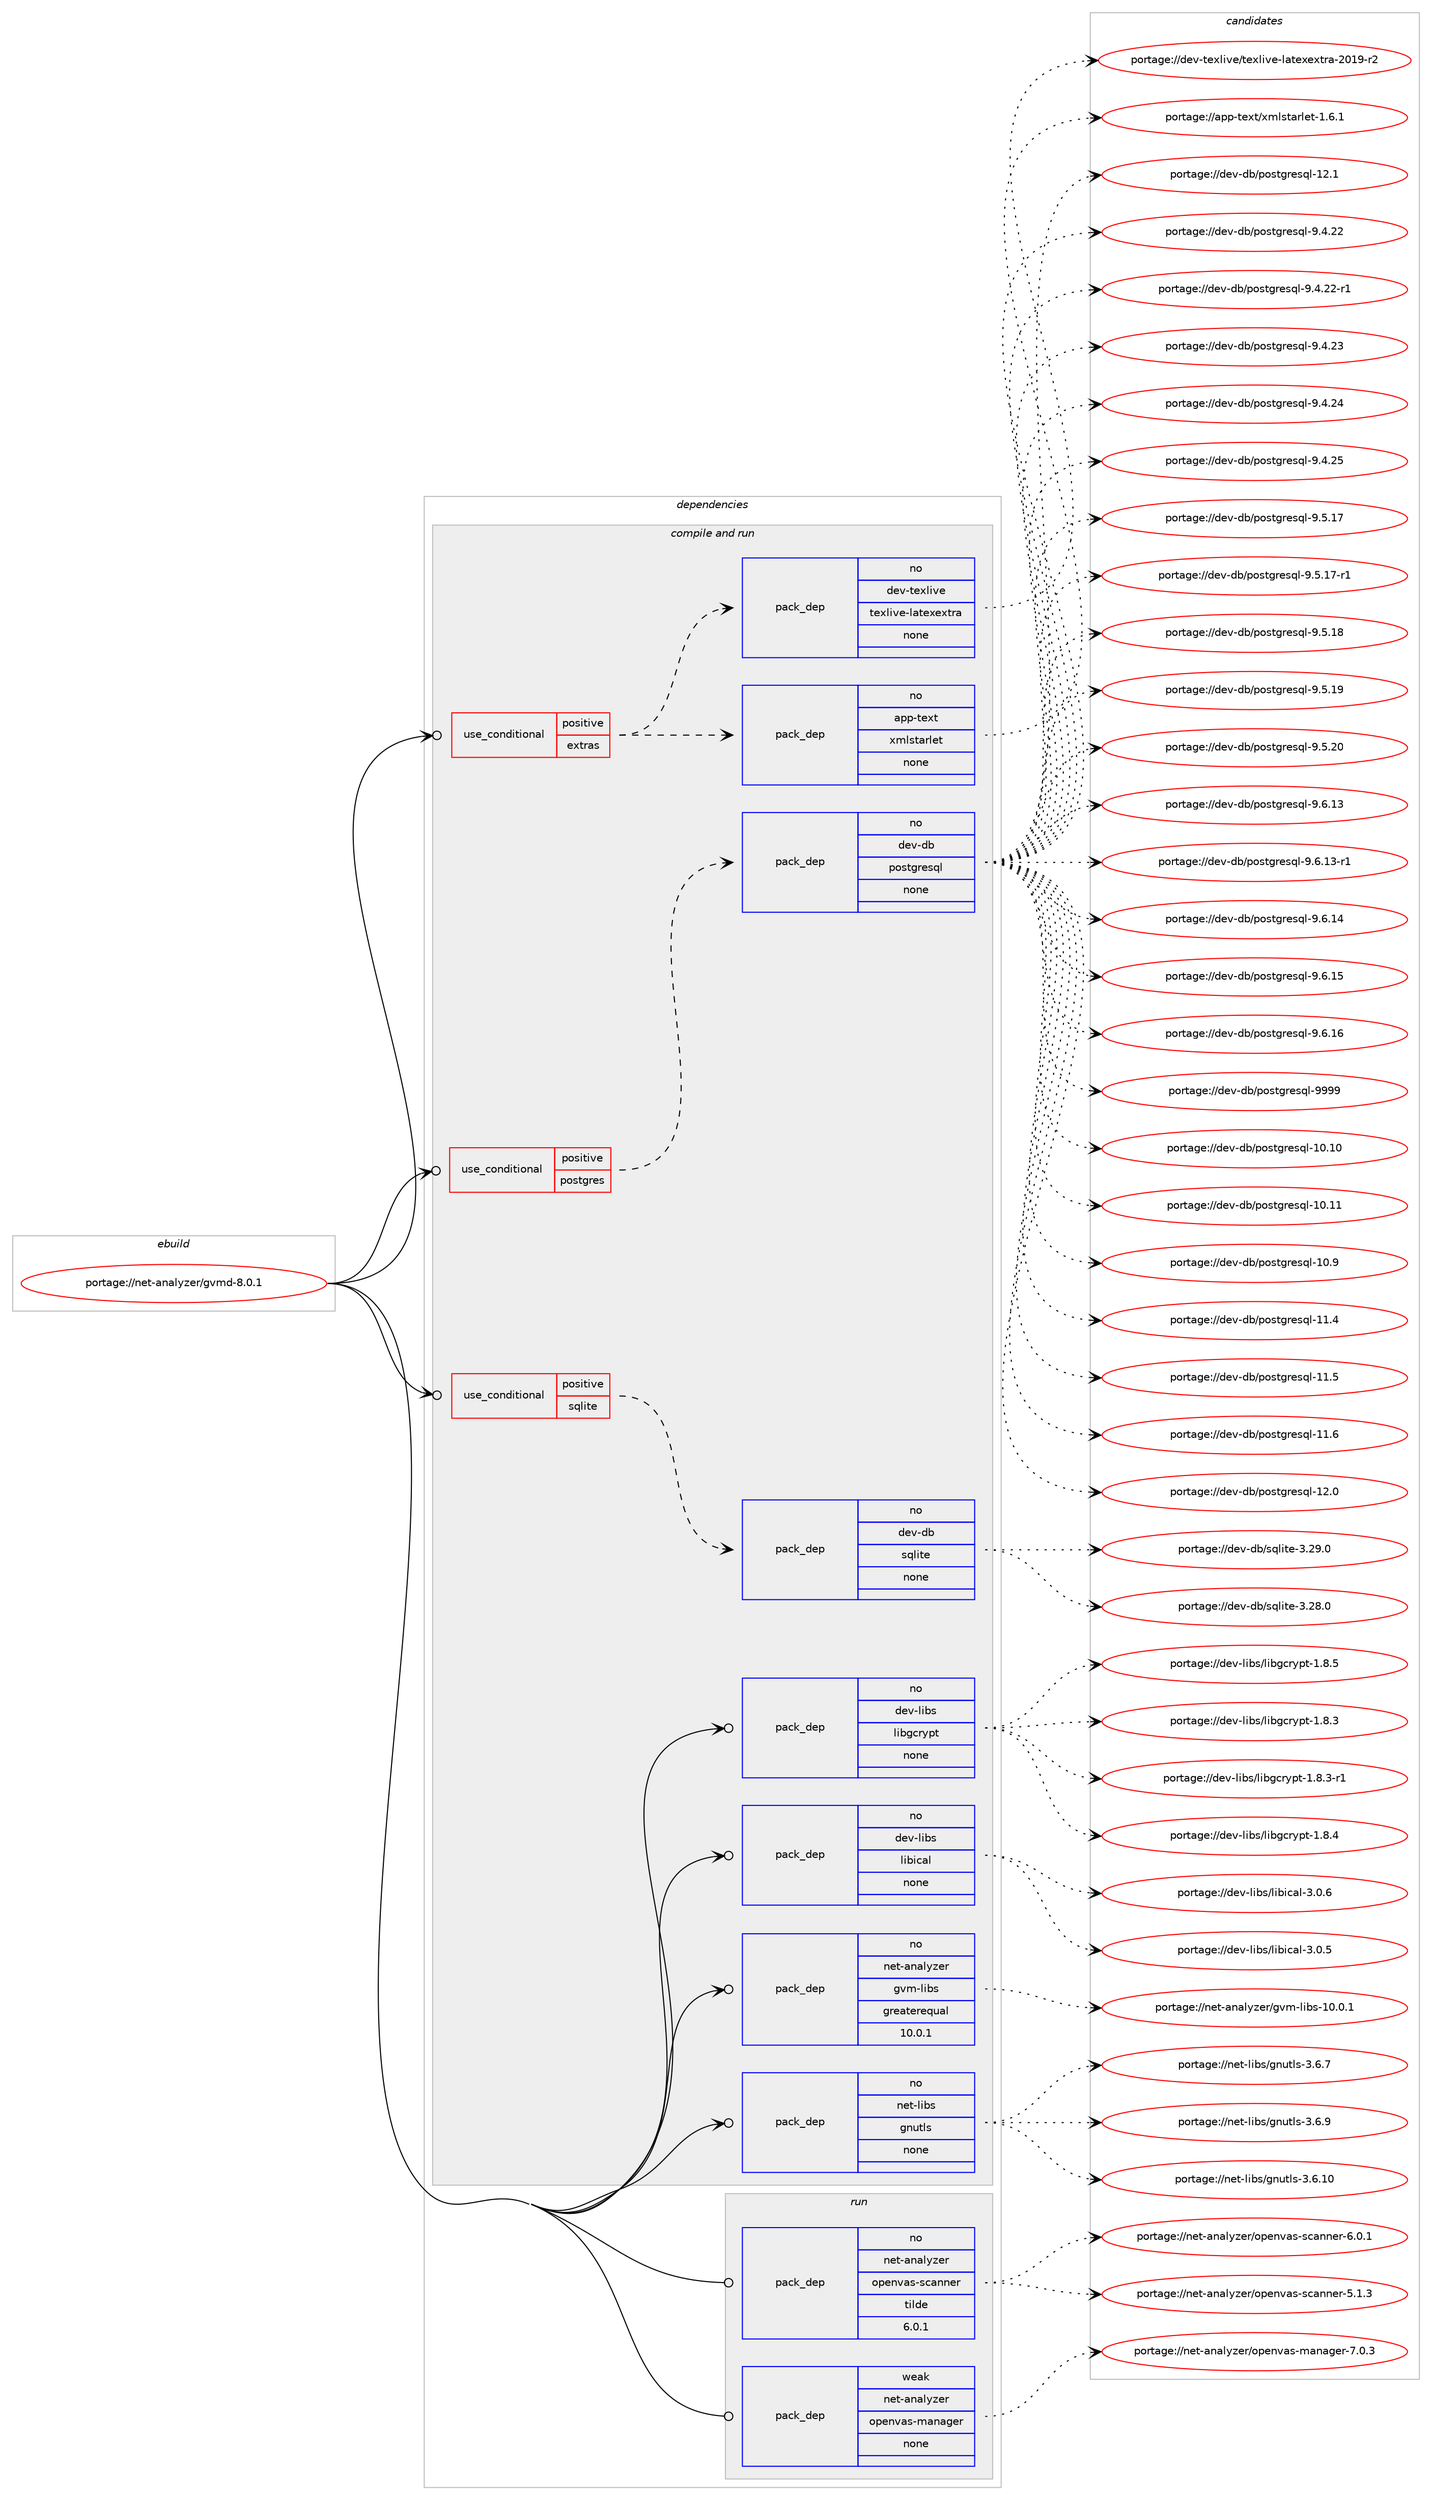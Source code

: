 digraph prolog {

# *************
# Graph options
# *************

newrank=true;
concentrate=true;
compound=true;
graph [rankdir=LR,fontname=Helvetica,fontsize=10,ranksep=1.5];#, ranksep=2.5, nodesep=0.2];
edge  [arrowhead=vee];
node  [fontname=Helvetica,fontsize=10];

# **********
# The ebuild
# **********

subgraph cluster_leftcol {
color=gray;
rank=same;
label=<<i>ebuild</i>>;
id [label="portage://net-analyzer/gvmd-8.0.1", color=red, width=4, href="../net-analyzer/gvmd-8.0.1.svg"];
}

# ****************
# The dependencies
# ****************

subgraph cluster_midcol {
color=gray;
label=<<i>dependencies</i>>;
subgraph cluster_compile {
fillcolor="#eeeeee";
style=filled;
label=<<i>compile</i>>;
}
subgraph cluster_compileandrun {
fillcolor="#eeeeee";
style=filled;
label=<<i>compile and run</i>>;
subgraph cond86132 {
dependency345281 [label=<<TABLE BORDER="0" CELLBORDER="1" CELLSPACING="0" CELLPADDING="4"><TR><TD ROWSPAN="3" CELLPADDING="10">use_conditional</TD></TR><TR><TD>positive</TD></TR><TR><TD>extras</TD></TR></TABLE>>, shape=none, color=red];
subgraph pack253491 {
dependency345282 [label=<<TABLE BORDER="0" CELLBORDER="1" CELLSPACING="0" CELLPADDING="4" WIDTH="220"><TR><TD ROWSPAN="6" CELLPADDING="30">pack_dep</TD></TR><TR><TD WIDTH="110">no</TD></TR><TR><TD>app-text</TD></TR><TR><TD>xmlstarlet</TD></TR><TR><TD>none</TD></TR><TR><TD></TD></TR></TABLE>>, shape=none, color=blue];
}
dependency345281:e -> dependency345282:w [weight=20,style="dashed",arrowhead="vee"];
subgraph pack253492 {
dependency345283 [label=<<TABLE BORDER="0" CELLBORDER="1" CELLSPACING="0" CELLPADDING="4" WIDTH="220"><TR><TD ROWSPAN="6" CELLPADDING="30">pack_dep</TD></TR><TR><TD WIDTH="110">no</TD></TR><TR><TD>dev-texlive</TD></TR><TR><TD>texlive-latexextra</TD></TR><TR><TD>none</TD></TR><TR><TD></TD></TR></TABLE>>, shape=none, color=blue];
}
dependency345281:e -> dependency345283:w [weight=20,style="dashed",arrowhead="vee"];
}
id:e -> dependency345281:w [weight=20,style="solid",arrowhead="odotvee"];
subgraph cond86133 {
dependency345284 [label=<<TABLE BORDER="0" CELLBORDER="1" CELLSPACING="0" CELLPADDING="4"><TR><TD ROWSPAN="3" CELLPADDING="10">use_conditional</TD></TR><TR><TD>positive</TD></TR><TR><TD>postgres</TD></TR></TABLE>>, shape=none, color=red];
subgraph pack253493 {
dependency345285 [label=<<TABLE BORDER="0" CELLBORDER="1" CELLSPACING="0" CELLPADDING="4" WIDTH="220"><TR><TD ROWSPAN="6" CELLPADDING="30">pack_dep</TD></TR><TR><TD WIDTH="110">no</TD></TR><TR><TD>dev-db</TD></TR><TR><TD>postgresql</TD></TR><TR><TD>none</TD></TR><TR><TD></TD></TR></TABLE>>, shape=none, color=blue];
}
dependency345284:e -> dependency345285:w [weight=20,style="dashed",arrowhead="vee"];
}
id:e -> dependency345284:w [weight=20,style="solid",arrowhead="odotvee"];
subgraph cond86134 {
dependency345286 [label=<<TABLE BORDER="0" CELLBORDER="1" CELLSPACING="0" CELLPADDING="4"><TR><TD ROWSPAN="3" CELLPADDING="10">use_conditional</TD></TR><TR><TD>positive</TD></TR><TR><TD>sqlite</TD></TR></TABLE>>, shape=none, color=red];
subgraph pack253494 {
dependency345287 [label=<<TABLE BORDER="0" CELLBORDER="1" CELLSPACING="0" CELLPADDING="4" WIDTH="220"><TR><TD ROWSPAN="6" CELLPADDING="30">pack_dep</TD></TR><TR><TD WIDTH="110">no</TD></TR><TR><TD>dev-db</TD></TR><TR><TD>sqlite</TD></TR><TR><TD>none</TD></TR><TR><TD></TD></TR></TABLE>>, shape=none, color=blue];
}
dependency345286:e -> dependency345287:w [weight=20,style="dashed",arrowhead="vee"];
}
id:e -> dependency345286:w [weight=20,style="solid",arrowhead="odotvee"];
subgraph pack253495 {
dependency345288 [label=<<TABLE BORDER="0" CELLBORDER="1" CELLSPACING="0" CELLPADDING="4" WIDTH="220"><TR><TD ROWSPAN="6" CELLPADDING="30">pack_dep</TD></TR><TR><TD WIDTH="110">no</TD></TR><TR><TD>dev-libs</TD></TR><TR><TD>libgcrypt</TD></TR><TR><TD>none</TD></TR><TR><TD></TD></TR></TABLE>>, shape=none, color=blue];
}
id:e -> dependency345288:w [weight=20,style="solid",arrowhead="odotvee"];
subgraph pack253496 {
dependency345289 [label=<<TABLE BORDER="0" CELLBORDER="1" CELLSPACING="0" CELLPADDING="4" WIDTH="220"><TR><TD ROWSPAN="6" CELLPADDING="30">pack_dep</TD></TR><TR><TD WIDTH="110">no</TD></TR><TR><TD>dev-libs</TD></TR><TR><TD>libical</TD></TR><TR><TD>none</TD></TR><TR><TD></TD></TR></TABLE>>, shape=none, color=blue];
}
id:e -> dependency345289:w [weight=20,style="solid",arrowhead="odotvee"];
subgraph pack253497 {
dependency345290 [label=<<TABLE BORDER="0" CELLBORDER="1" CELLSPACING="0" CELLPADDING="4" WIDTH="220"><TR><TD ROWSPAN="6" CELLPADDING="30">pack_dep</TD></TR><TR><TD WIDTH="110">no</TD></TR><TR><TD>net-analyzer</TD></TR><TR><TD>gvm-libs</TD></TR><TR><TD>greaterequal</TD></TR><TR><TD>10.0.1</TD></TR></TABLE>>, shape=none, color=blue];
}
id:e -> dependency345290:w [weight=20,style="solid",arrowhead="odotvee"];
subgraph pack253498 {
dependency345291 [label=<<TABLE BORDER="0" CELLBORDER="1" CELLSPACING="0" CELLPADDING="4" WIDTH="220"><TR><TD ROWSPAN="6" CELLPADDING="30">pack_dep</TD></TR><TR><TD WIDTH="110">no</TD></TR><TR><TD>net-libs</TD></TR><TR><TD>gnutls</TD></TR><TR><TD>none</TD></TR><TR><TD></TD></TR></TABLE>>, shape=none, color=blue];
}
id:e -> dependency345291:w [weight=20,style="solid",arrowhead="odotvee"];
}
subgraph cluster_run {
fillcolor="#eeeeee";
style=filled;
label=<<i>run</i>>;
subgraph pack253499 {
dependency345292 [label=<<TABLE BORDER="0" CELLBORDER="1" CELLSPACING="0" CELLPADDING="4" WIDTH="220"><TR><TD ROWSPAN="6" CELLPADDING="30">pack_dep</TD></TR><TR><TD WIDTH="110">no</TD></TR><TR><TD>net-analyzer</TD></TR><TR><TD>openvas-scanner</TD></TR><TR><TD>tilde</TD></TR><TR><TD>6.0.1</TD></TR></TABLE>>, shape=none, color=blue];
}
id:e -> dependency345292:w [weight=20,style="solid",arrowhead="odot"];
subgraph pack253500 {
dependency345293 [label=<<TABLE BORDER="0" CELLBORDER="1" CELLSPACING="0" CELLPADDING="4" WIDTH="220"><TR><TD ROWSPAN="6" CELLPADDING="30">pack_dep</TD></TR><TR><TD WIDTH="110">weak</TD></TR><TR><TD>net-analyzer</TD></TR><TR><TD>openvas-manager</TD></TR><TR><TD>none</TD></TR><TR><TD></TD></TR></TABLE>>, shape=none, color=blue];
}
id:e -> dependency345293:w [weight=20,style="solid",arrowhead="odot"];
}
}

# **************
# The candidates
# **************

subgraph cluster_choices {
rank=same;
color=gray;
label=<<i>candidates</i>>;

subgraph choice253491 {
color=black;
nodesep=1;
choiceportage97112112451161011201164712010910811511697114108101116454946544649 [label="portage://app-text/xmlstarlet-1.6.1", color=red, width=4,href="../app-text/xmlstarlet-1.6.1.svg"];
dependency345282:e -> choiceportage97112112451161011201164712010910811511697114108101116454946544649:w [style=dotted,weight="100"];
}
subgraph choice253492 {
color=black;
nodesep=1;
choiceportage100101118451161011201081051181014711610112010810511810145108971161011201011201161149745504849574511450 [label="portage://dev-texlive/texlive-latexextra-2019-r2", color=red, width=4,href="../dev-texlive/texlive-latexextra-2019-r2.svg"];
dependency345283:e -> choiceportage100101118451161011201081051181014711610112010810511810145108971161011201011201161149745504849574511450:w [style=dotted,weight="100"];
}
subgraph choice253493 {
color=black;
nodesep=1;
choiceportage100101118451009847112111115116103114101115113108454948464948 [label="portage://dev-db/postgresql-10.10", color=red, width=4,href="../dev-db/postgresql-10.10.svg"];
choiceportage100101118451009847112111115116103114101115113108454948464949 [label="portage://dev-db/postgresql-10.11", color=red, width=4,href="../dev-db/postgresql-10.11.svg"];
choiceportage1001011184510098471121111151161031141011151131084549484657 [label="portage://dev-db/postgresql-10.9", color=red, width=4,href="../dev-db/postgresql-10.9.svg"];
choiceportage1001011184510098471121111151161031141011151131084549494652 [label="portage://dev-db/postgresql-11.4", color=red, width=4,href="../dev-db/postgresql-11.4.svg"];
choiceportage1001011184510098471121111151161031141011151131084549494653 [label="portage://dev-db/postgresql-11.5", color=red, width=4,href="../dev-db/postgresql-11.5.svg"];
choiceportage1001011184510098471121111151161031141011151131084549494654 [label="portage://dev-db/postgresql-11.6", color=red, width=4,href="../dev-db/postgresql-11.6.svg"];
choiceportage1001011184510098471121111151161031141011151131084549504648 [label="portage://dev-db/postgresql-12.0", color=red, width=4,href="../dev-db/postgresql-12.0.svg"];
choiceportage1001011184510098471121111151161031141011151131084549504649 [label="portage://dev-db/postgresql-12.1", color=red, width=4,href="../dev-db/postgresql-12.1.svg"];
choiceportage10010111845100984711211111511610311410111511310845574652465050 [label="portage://dev-db/postgresql-9.4.22", color=red, width=4,href="../dev-db/postgresql-9.4.22.svg"];
choiceportage100101118451009847112111115116103114101115113108455746524650504511449 [label="portage://dev-db/postgresql-9.4.22-r1", color=red, width=4,href="../dev-db/postgresql-9.4.22-r1.svg"];
choiceportage10010111845100984711211111511610311410111511310845574652465051 [label="portage://dev-db/postgresql-9.4.23", color=red, width=4,href="../dev-db/postgresql-9.4.23.svg"];
choiceportage10010111845100984711211111511610311410111511310845574652465052 [label="portage://dev-db/postgresql-9.4.24", color=red, width=4,href="../dev-db/postgresql-9.4.24.svg"];
choiceportage10010111845100984711211111511610311410111511310845574652465053 [label="portage://dev-db/postgresql-9.4.25", color=red, width=4,href="../dev-db/postgresql-9.4.25.svg"];
choiceportage10010111845100984711211111511610311410111511310845574653464955 [label="portage://dev-db/postgresql-9.5.17", color=red, width=4,href="../dev-db/postgresql-9.5.17.svg"];
choiceportage100101118451009847112111115116103114101115113108455746534649554511449 [label="portage://dev-db/postgresql-9.5.17-r1", color=red, width=4,href="../dev-db/postgresql-9.5.17-r1.svg"];
choiceportage10010111845100984711211111511610311410111511310845574653464956 [label="portage://dev-db/postgresql-9.5.18", color=red, width=4,href="../dev-db/postgresql-9.5.18.svg"];
choiceportage10010111845100984711211111511610311410111511310845574653464957 [label="portage://dev-db/postgresql-9.5.19", color=red, width=4,href="../dev-db/postgresql-9.5.19.svg"];
choiceportage10010111845100984711211111511610311410111511310845574653465048 [label="portage://dev-db/postgresql-9.5.20", color=red, width=4,href="../dev-db/postgresql-9.5.20.svg"];
choiceportage10010111845100984711211111511610311410111511310845574654464951 [label="portage://dev-db/postgresql-9.6.13", color=red, width=4,href="../dev-db/postgresql-9.6.13.svg"];
choiceportage100101118451009847112111115116103114101115113108455746544649514511449 [label="portage://dev-db/postgresql-9.6.13-r1", color=red, width=4,href="../dev-db/postgresql-9.6.13-r1.svg"];
choiceportage10010111845100984711211111511610311410111511310845574654464952 [label="portage://dev-db/postgresql-9.6.14", color=red, width=4,href="../dev-db/postgresql-9.6.14.svg"];
choiceportage10010111845100984711211111511610311410111511310845574654464953 [label="portage://dev-db/postgresql-9.6.15", color=red, width=4,href="../dev-db/postgresql-9.6.15.svg"];
choiceportage10010111845100984711211111511610311410111511310845574654464954 [label="portage://dev-db/postgresql-9.6.16", color=red, width=4,href="../dev-db/postgresql-9.6.16.svg"];
choiceportage1001011184510098471121111151161031141011151131084557575757 [label="portage://dev-db/postgresql-9999", color=red, width=4,href="../dev-db/postgresql-9999.svg"];
dependency345285:e -> choiceportage100101118451009847112111115116103114101115113108454948464948:w [style=dotted,weight="100"];
dependency345285:e -> choiceportage100101118451009847112111115116103114101115113108454948464949:w [style=dotted,weight="100"];
dependency345285:e -> choiceportage1001011184510098471121111151161031141011151131084549484657:w [style=dotted,weight="100"];
dependency345285:e -> choiceportage1001011184510098471121111151161031141011151131084549494652:w [style=dotted,weight="100"];
dependency345285:e -> choiceportage1001011184510098471121111151161031141011151131084549494653:w [style=dotted,weight="100"];
dependency345285:e -> choiceportage1001011184510098471121111151161031141011151131084549494654:w [style=dotted,weight="100"];
dependency345285:e -> choiceportage1001011184510098471121111151161031141011151131084549504648:w [style=dotted,weight="100"];
dependency345285:e -> choiceportage1001011184510098471121111151161031141011151131084549504649:w [style=dotted,weight="100"];
dependency345285:e -> choiceportage10010111845100984711211111511610311410111511310845574652465050:w [style=dotted,weight="100"];
dependency345285:e -> choiceportage100101118451009847112111115116103114101115113108455746524650504511449:w [style=dotted,weight="100"];
dependency345285:e -> choiceportage10010111845100984711211111511610311410111511310845574652465051:w [style=dotted,weight="100"];
dependency345285:e -> choiceportage10010111845100984711211111511610311410111511310845574652465052:w [style=dotted,weight="100"];
dependency345285:e -> choiceportage10010111845100984711211111511610311410111511310845574652465053:w [style=dotted,weight="100"];
dependency345285:e -> choiceportage10010111845100984711211111511610311410111511310845574653464955:w [style=dotted,weight="100"];
dependency345285:e -> choiceportage100101118451009847112111115116103114101115113108455746534649554511449:w [style=dotted,weight="100"];
dependency345285:e -> choiceportage10010111845100984711211111511610311410111511310845574653464956:w [style=dotted,weight="100"];
dependency345285:e -> choiceportage10010111845100984711211111511610311410111511310845574653464957:w [style=dotted,weight="100"];
dependency345285:e -> choiceportage10010111845100984711211111511610311410111511310845574653465048:w [style=dotted,weight="100"];
dependency345285:e -> choiceportage10010111845100984711211111511610311410111511310845574654464951:w [style=dotted,weight="100"];
dependency345285:e -> choiceportage100101118451009847112111115116103114101115113108455746544649514511449:w [style=dotted,weight="100"];
dependency345285:e -> choiceportage10010111845100984711211111511610311410111511310845574654464952:w [style=dotted,weight="100"];
dependency345285:e -> choiceportage10010111845100984711211111511610311410111511310845574654464953:w [style=dotted,weight="100"];
dependency345285:e -> choiceportage10010111845100984711211111511610311410111511310845574654464954:w [style=dotted,weight="100"];
dependency345285:e -> choiceportage1001011184510098471121111151161031141011151131084557575757:w [style=dotted,weight="100"];
}
subgraph choice253494 {
color=black;
nodesep=1;
choiceportage10010111845100984711511310810511610145514650564648 [label="portage://dev-db/sqlite-3.28.0", color=red, width=4,href="../dev-db/sqlite-3.28.0.svg"];
choiceportage10010111845100984711511310810511610145514650574648 [label="portage://dev-db/sqlite-3.29.0", color=red, width=4,href="../dev-db/sqlite-3.29.0.svg"];
dependency345287:e -> choiceportage10010111845100984711511310810511610145514650564648:w [style=dotted,weight="100"];
dependency345287:e -> choiceportage10010111845100984711511310810511610145514650574648:w [style=dotted,weight="100"];
}
subgraph choice253495 {
color=black;
nodesep=1;
choiceportage1001011184510810598115471081059810399114121112116454946564651 [label="portage://dev-libs/libgcrypt-1.8.3", color=red, width=4,href="../dev-libs/libgcrypt-1.8.3.svg"];
choiceportage10010111845108105981154710810598103991141211121164549465646514511449 [label="portage://dev-libs/libgcrypt-1.8.3-r1", color=red, width=4,href="../dev-libs/libgcrypt-1.8.3-r1.svg"];
choiceportage1001011184510810598115471081059810399114121112116454946564652 [label="portage://dev-libs/libgcrypt-1.8.4", color=red, width=4,href="../dev-libs/libgcrypt-1.8.4.svg"];
choiceportage1001011184510810598115471081059810399114121112116454946564653 [label="portage://dev-libs/libgcrypt-1.8.5", color=red, width=4,href="../dev-libs/libgcrypt-1.8.5.svg"];
dependency345288:e -> choiceportage1001011184510810598115471081059810399114121112116454946564651:w [style=dotted,weight="100"];
dependency345288:e -> choiceportage10010111845108105981154710810598103991141211121164549465646514511449:w [style=dotted,weight="100"];
dependency345288:e -> choiceportage1001011184510810598115471081059810399114121112116454946564652:w [style=dotted,weight="100"];
dependency345288:e -> choiceportage1001011184510810598115471081059810399114121112116454946564653:w [style=dotted,weight="100"];
}
subgraph choice253496 {
color=black;
nodesep=1;
choiceportage100101118451081059811547108105981059997108455146484653 [label="portage://dev-libs/libical-3.0.5", color=red, width=4,href="../dev-libs/libical-3.0.5.svg"];
choiceportage100101118451081059811547108105981059997108455146484654 [label="portage://dev-libs/libical-3.0.6", color=red, width=4,href="../dev-libs/libical-3.0.6.svg"];
dependency345289:e -> choiceportage100101118451081059811547108105981059997108455146484653:w [style=dotted,weight="100"];
dependency345289:e -> choiceportage100101118451081059811547108105981059997108455146484654:w [style=dotted,weight="100"];
}
subgraph choice253497 {
color=black;
nodesep=1;
choiceportage11010111645971109710812112210111447103118109451081059811545494846484649 [label="portage://net-analyzer/gvm-libs-10.0.1", color=red, width=4,href="../net-analyzer/gvm-libs-10.0.1.svg"];
dependency345290:e -> choiceportage11010111645971109710812112210111447103118109451081059811545494846484649:w [style=dotted,weight="100"];
}
subgraph choice253498 {
color=black;
nodesep=1;
choiceportage11010111645108105981154710311011711610811545514654464948 [label="portage://net-libs/gnutls-3.6.10", color=red, width=4,href="../net-libs/gnutls-3.6.10.svg"];
choiceportage110101116451081059811547103110117116108115455146544655 [label="portage://net-libs/gnutls-3.6.7", color=red, width=4,href="../net-libs/gnutls-3.6.7.svg"];
choiceportage110101116451081059811547103110117116108115455146544657 [label="portage://net-libs/gnutls-3.6.9", color=red, width=4,href="../net-libs/gnutls-3.6.9.svg"];
dependency345291:e -> choiceportage11010111645108105981154710311011711610811545514654464948:w [style=dotted,weight="100"];
dependency345291:e -> choiceportage110101116451081059811547103110117116108115455146544655:w [style=dotted,weight="100"];
dependency345291:e -> choiceportage110101116451081059811547103110117116108115455146544657:w [style=dotted,weight="100"];
}
subgraph choice253499 {
color=black;
nodesep=1;
choiceportage1101011164597110971081211221011144711111210111011897115451159997110110101114455346494651 [label="portage://net-analyzer/openvas-scanner-5.1.3", color=red, width=4,href="../net-analyzer/openvas-scanner-5.1.3.svg"];
choiceportage1101011164597110971081211221011144711111210111011897115451159997110110101114455446484649 [label="portage://net-analyzer/openvas-scanner-6.0.1", color=red, width=4,href="../net-analyzer/openvas-scanner-6.0.1.svg"];
dependency345292:e -> choiceportage1101011164597110971081211221011144711111210111011897115451159997110110101114455346494651:w [style=dotted,weight="100"];
dependency345292:e -> choiceportage1101011164597110971081211221011144711111210111011897115451159997110110101114455446484649:w [style=dotted,weight="100"];
}
subgraph choice253500 {
color=black;
nodesep=1;
choiceportage1101011164597110971081211221011144711111210111011897115451099711097103101114455546484651 [label="portage://net-analyzer/openvas-manager-7.0.3", color=red, width=4,href="../net-analyzer/openvas-manager-7.0.3.svg"];
dependency345293:e -> choiceportage1101011164597110971081211221011144711111210111011897115451099711097103101114455546484651:w [style=dotted,weight="100"];
}
}

}

